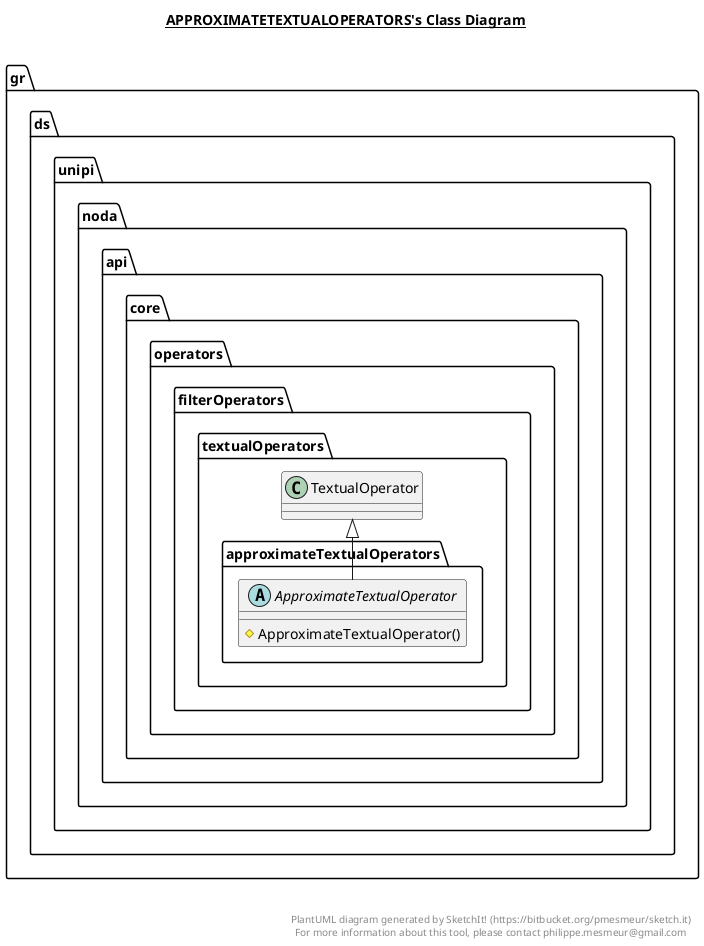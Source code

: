 @startuml

title __APPROXIMATETEXTUALOPERATORS's Class Diagram__\n

  namespace gr.ds.unipi.noda.api.core.operators {
    namespace filterOperators {
      namespace textualOperators {
        namespace approximateTextualOperators {
          abstract class gr.ds.unipi.noda.api.core.operators.filterOperators.textualOperators.approximateTextualOperators.ApproximateTextualOperator {
              # ApproximateTextualOperator()
          }
        }
      }
    }
  }
  

  gr.ds.unipi.noda.api.core.operators.filterOperators.textualOperators.approximateTextualOperators.ApproximateTextualOperator -up-|> gr.ds.unipi.noda.api.core.operators.filterOperators.textualOperators.TextualOperator


right footer


PlantUML diagram generated by SketchIt! (https://bitbucket.org/pmesmeur/sketch.it)
For more information about this tool, please contact philippe.mesmeur@gmail.com
endfooter

@enduml
